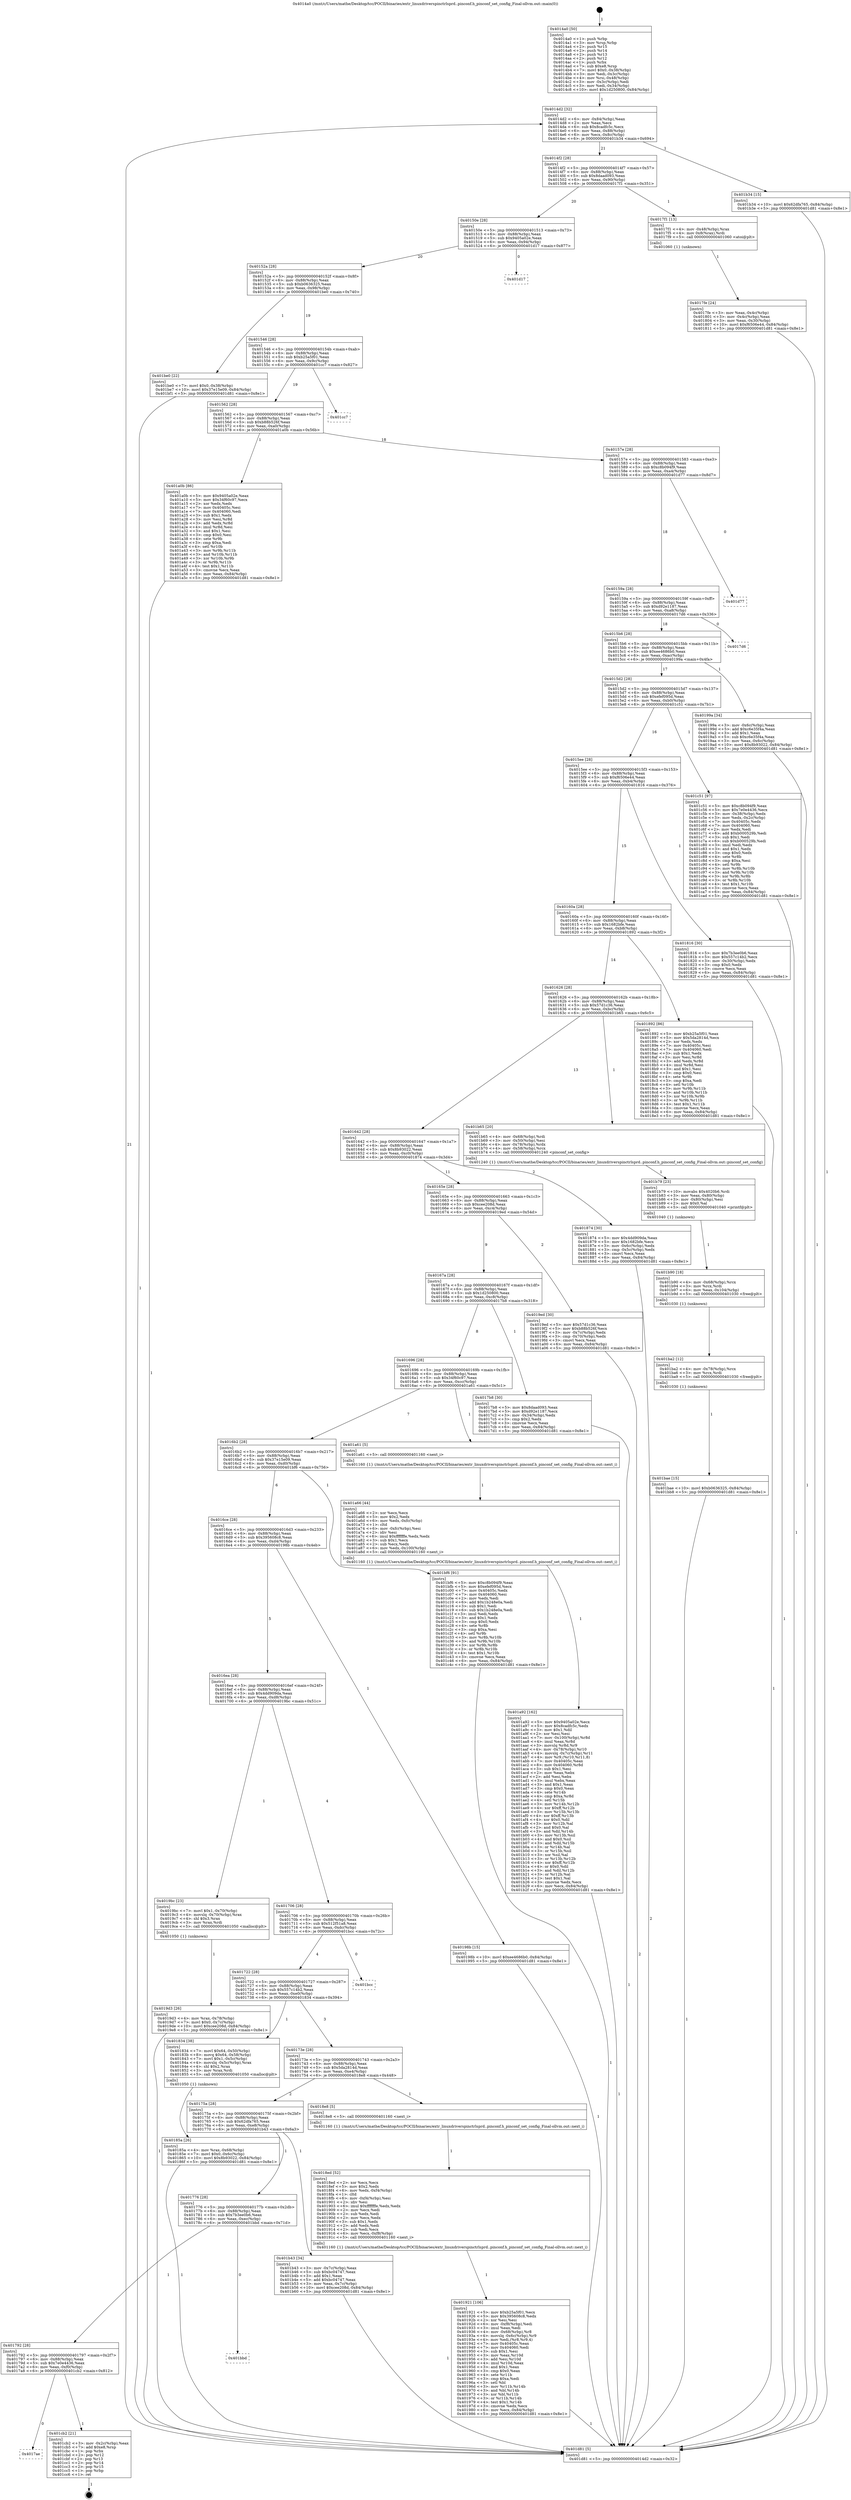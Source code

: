 digraph "0x4014a0" {
  label = "0x4014a0 (/mnt/c/Users/mathe/Desktop/tcc/POCII/binaries/extr_linuxdriverspinctrlsprd..pinconf.h_pinconf_set_config_Final-ollvm.out::main(0))"
  labelloc = "t"
  node[shape=record]

  Entry [label="",width=0.3,height=0.3,shape=circle,fillcolor=black,style=filled]
  "0x4014d2" [label="{
     0x4014d2 [32]\l
     | [instrs]\l
     &nbsp;&nbsp;0x4014d2 \<+6\>: mov -0x84(%rbp),%eax\l
     &nbsp;&nbsp;0x4014d8 \<+2\>: mov %eax,%ecx\l
     &nbsp;&nbsp;0x4014da \<+6\>: sub $0x8cadfc5c,%ecx\l
     &nbsp;&nbsp;0x4014e0 \<+6\>: mov %eax,-0x88(%rbp)\l
     &nbsp;&nbsp;0x4014e6 \<+6\>: mov %ecx,-0x8c(%rbp)\l
     &nbsp;&nbsp;0x4014ec \<+6\>: je 0000000000401b34 \<main+0x694\>\l
  }"]
  "0x401b34" [label="{
     0x401b34 [15]\l
     | [instrs]\l
     &nbsp;&nbsp;0x401b34 \<+10\>: movl $0x62dfa765,-0x84(%rbp)\l
     &nbsp;&nbsp;0x401b3e \<+5\>: jmp 0000000000401d81 \<main+0x8e1\>\l
  }"]
  "0x4014f2" [label="{
     0x4014f2 [28]\l
     | [instrs]\l
     &nbsp;&nbsp;0x4014f2 \<+5\>: jmp 00000000004014f7 \<main+0x57\>\l
     &nbsp;&nbsp;0x4014f7 \<+6\>: mov -0x88(%rbp),%eax\l
     &nbsp;&nbsp;0x4014fd \<+5\>: sub $0x8daad093,%eax\l
     &nbsp;&nbsp;0x401502 \<+6\>: mov %eax,-0x90(%rbp)\l
     &nbsp;&nbsp;0x401508 \<+6\>: je 00000000004017f1 \<main+0x351\>\l
  }"]
  Exit [label="",width=0.3,height=0.3,shape=circle,fillcolor=black,style=filled,peripheries=2]
  "0x4017f1" [label="{
     0x4017f1 [13]\l
     | [instrs]\l
     &nbsp;&nbsp;0x4017f1 \<+4\>: mov -0x48(%rbp),%rax\l
     &nbsp;&nbsp;0x4017f5 \<+4\>: mov 0x8(%rax),%rdi\l
     &nbsp;&nbsp;0x4017f9 \<+5\>: call 0000000000401060 \<atoi@plt\>\l
     | [calls]\l
     &nbsp;&nbsp;0x401060 \{1\} (unknown)\l
  }"]
  "0x40150e" [label="{
     0x40150e [28]\l
     | [instrs]\l
     &nbsp;&nbsp;0x40150e \<+5\>: jmp 0000000000401513 \<main+0x73\>\l
     &nbsp;&nbsp;0x401513 \<+6\>: mov -0x88(%rbp),%eax\l
     &nbsp;&nbsp;0x401519 \<+5\>: sub $0x9405a02e,%eax\l
     &nbsp;&nbsp;0x40151e \<+6\>: mov %eax,-0x94(%rbp)\l
     &nbsp;&nbsp;0x401524 \<+6\>: je 0000000000401d17 \<main+0x877\>\l
  }"]
  "0x4017ae" [label="{
     0x4017ae\l
  }", style=dashed]
  "0x401d17" [label="{
     0x401d17\l
  }", style=dashed]
  "0x40152a" [label="{
     0x40152a [28]\l
     | [instrs]\l
     &nbsp;&nbsp;0x40152a \<+5\>: jmp 000000000040152f \<main+0x8f\>\l
     &nbsp;&nbsp;0x40152f \<+6\>: mov -0x88(%rbp),%eax\l
     &nbsp;&nbsp;0x401535 \<+5\>: sub $0xb0636325,%eax\l
     &nbsp;&nbsp;0x40153a \<+6\>: mov %eax,-0x98(%rbp)\l
     &nbsp;&nbsp;0x401540 \<+6\>: je 0000000000401be0 \<main+0x740\>\l
  }"]
  "0x401cb2" [label="{
     0x401cb2 [21]\l
     | [instrs]\l
     &nbsp;&nbsp;0x401cb2 \<+3\>: mov -0x2c(%rbp),%eax\l
     &nbsp;&nbsp;0x401cb5 \<+7\>: add $0xe8,%rsp\l
     &nbsp;&nbsp;0x401cbc \<+1\>: pop %rbx\l
     &nbsp;&nbsp;0x401cbd \<+2\>: pop %r12\l
     &nbsp;&nbsp;0x401cbf \<+2\>: pop %r13\l
     &nbsp;&nbsp;0x401cc1 \<+2\>: pop %r14\l
     &nbsp;&nbsp;0x401cc3 \<+2\>: pop %r15\l
     &nbsp;&nbsp;0x401cc5 \<+1\>: pop %rbp\l
     &nbsp;&nbsp;0x401cc6 \<+1\>: ret\l
  }"]
  "0x401be0" [label="{
     0x401be0 [22]\l
     | [instrs]\l
     &nbsp;&nbsp;0x401be0 \<+7\>: movl $0x0,-0x38(%rbp)\l
     &nbsp;&nbsp;0x401be7 \<+10\>: movl $0x37e15e09,-0x84(%rbp)\l
     &nbsp;&nbsp;0x401bf1 \<+5\>: jmp 0000000000401d81 \<main+0x8e1\>\l
  }"]
  "0x401546" [label="{
     0x401546 [28]\l
     | [instrs]\l
     &nbsp;&nbsp;0x401546 \<+5\>: jmp 000000000040154b \<main+0xab\>\l
     &nbsp;&nbsp;0x40154b \<+6\>: mov -0x88(%rbp),%eax\l
     &nbsp;&nbsp;0x401551 \<+5\>: sub $0xb25a5f01,%eax\l
     &nbsp;&nbsp;0x401556 \<+6\>: mov %eax,-0x9c(%rbp)\l
     &nbsp;&nbsp;0x40155c \<+6\>: je 0000000000401cc7 \<main+0x827\>\l
  }"]
  "0x401792" [label="{
     0x401792 [28]\l
     | [instrs]\l
     &nbsp;&nbsp;0x401792 \<+5\>: jmp 0000000000401797 \<main+0x2f7\>\l
     &nbsp;&nbsp;0x401797 \<+6\>: mov -0x88(%rbp),%eax\l
     &nbsp;&nbsp;0x40179d \<+5\>: sub $0x7e0e4436,%eax\l
     &nbsp;&nbsp;0x4017a2 \<+6\>: mov %eax,-0xf0(%rbp)\l
     &nbsp;&nbsp;0x4017a8 \<+6\>: je 0000000000401cb2 \<main+0x812\>\l
  }"]
  "0x401cc7" [label="{
     0x401cc7\l
  }", style=dashed]
  "0x401562" [label="{
     0x401562 [28]\l
     | [instrs]\l
     &nbsp;&nbsp;0x401562 \<+5\>: jmp 0000000000401567 \<main+0xc7\>\l
     &nbsp;&nbsp;0x401567 \<+6\>: mov -0x88(%rbp),%eax\l
     &nbsp;&nbsp;0x40156d \<+5\>: sub $0xb88b526f,%eax\l
     &nbsp;&nbsp;0x401572 \<+6\>: mov %eax,-0xa0(%rbp)\l
     &nbsp;&nbsp;0x401578 \<+6\>: je 0000000000401a0b \<main+0x56b\>\l
  }"]
  "0x401bbd" [label="{
     0x401bbd\l
  }", style=dashed]
  "0x401a0b" [label="{
     0x401a0b [86]\l
     | [instrs]\l
     &nbsp;&nbsp;0x401a0b \<+5\>: mov $0x9405a02e,%eax\l
     &nbsp;&nbsp;0x401a10 \<+5\>: mov $0x34f60c97,%ecx\l
     &nbsp;&nbsp;0x401a15 \<+2\>: xor %edx,%edx\l
     &nbsp;&nbsp;0x401a17 \<+7\>: mov 0x40405c,%esi\l
     &nbsp;&nbsp;0x401a1e \<+7\>: mov 0x404060,%edi\l
     &nbsp;&nbsp;0x401a25 \<+3\>: sub $0x1,%edx\l
     &nbsp;&nbsp;0x401a28 \<+3\>: mov %esi,%r8d\l
     &nbsp;&nbsp;0x401a2b \<+3\>: add %edx,%r8d\l
     &nbsp;&nbsp;0x401a2e \<+4\>: imul %r8d,%esi\l
     &nbsp;&nbsp;0x401a32 \<+3\>: and $0x1,%esi\l
     &nbsp;&nbsp;0x401a35 \<+3\>: cmp $0x0,%esi\l
     &nbsp;&nbsp;0x401a38 \<+4\>: sete %r9b\l
     &nbsp;&nbsp;0x401a3c \<+3\>: cmp $0xa,%edi\l
     &nbsp;&nbsp;0x401a3f \<+4\>: setl %r10b\l
     &nbsp;&nbsp;0x401a43 \<+3\>: mov %r9b,%r11b\l
     &nbsp;&nbsp;0x401a46 \<+3\>: and %r10b,%r11b\l
     &nbsp;&nbsp;0x401a49 \<+3\>: xor %r10b,%r9b\l
     &nbsp;&nbsp;0x401a4c \<+3\>: or %r9b,%r11b\l
     &nbsp;&nbsp;0x401a4f \<+4\>: test $0x1,%r11b\l
     &nbsp;&nbsp;0x401a53 \<+3\>: cmovne %ecx,%eax\l
     &nbsp;&nbsp;0x401a56 \<+6\>: mov %eax,-0x84(%rbp)\l
     &nbsp;&nbsp;0x401a5c \<+5\>: jmp 0000000000401d81 \<main+0x8e1\>\l
  }"]
  "0x40157e" [label="{
     0x40157e [28]\l
     | [instrs]\l
     &nbsp;&nbsp;0x40157e \<+5\>: jmp 0000000000401583 \<main+0xe3\>\l
     &nbsp;&nbsp;0x401583 \<+6\>: mov -0x88(%rbp),%eax\l
     &nbsp;&nbsp;0x401589 \<+5\>: sub $0xc8b094f9,%eax\l
     &nbsp;&nbsp;0x40158e \<+6\>: mov %eax,-0xa4(%rbp)\l
     &nbsp;&nbsp;0x401594 \<+6\>: je 0000000000401d77 \<main+0x8d7\>\l
  }"]
  "0x401bae" [label="{
     0x401bae [15]\l
     | [instrs]\l
     &nbsp;&nbsp;0x401bae \<+10\>: movl $0xb0636325,-0x84(%rbp)\l
     &nbsp;&nbsp;0x401bb8 \<+5\>: jmp 0000000000401d81 \<main+0x8e1\>\l
  }"]
  "0x401d77" [label="{
     0x401d77\l
  }", style=dashed]
  "0x40159a" [label="{
     0x40159a [28]\l
     | [instrs]\l
     &nbsp;&nbsp;0x40159a \<+5\>: jmp 000000000040159f \<main+0xff\>\l
     &nbsp;&nbsp;0x40159f \<+6\>: mov -0x88(%rbp),%eax\l
     &nbsp;&nbsp;0x4015a5 \<+5\>: sub $0xd92e1187,%eax\l
     &nbsp;&nbsp;0x4015aa \<+6\>: mov %eax,-0xa8(%rbp)\l
     &nbsp;&nbsp;0x4015b0 \<+6\>: je 00000000004017d6 \<main+0x336\>\l
  }"]
  "0x401ba2" [label="{
     0x401ba2 [12]\l
     | [instrs]\l
     &nbsp;&nbsp;0x401ba2 \<+4\>: mov -0x78(%rbp),%rcx\l
     &nbsp;&nbsp;0x401ba6 \<+3\>: mov %rcx,%rdi\l
     &nbsp;&nbsp;0x401ba9 \<+5\>: call 0000000000401030 \<free@plt\>\l
     | [calls]\l
     &nbsp;&nbsp;0x401030 \{1\} (unknown)\l
  }"]
  "0x4017d6" [label="{
     0x4017d6\l
  }", style=dashed]
  "0x4015b6" [label="{
     0x4015b6 [28]\l
     | [instrs]\l
     &nbsp;&nbsp;0x4015b6 \<+5\>: jmp 00000000004015bb \<main+0x11b\>\l
     &nbsp;&nbsp;0x4015bb \<+6\>: mov -0x88(%rbp),%eax\l
     &nbsp;&nbsp;0x4015c1 \<+5\>: sub $0xee4686b0,%eax\l
     &nbsp;&nbsp;0x4015c6 \<+6\>: mov %eax,-0xac(%rbp)\l
     &nbsp;&nbsp;0x4015cc \<+6\>: je 000000000040199a \<main+0x4fa\>\l
  }"]
  "0x401b90" [label="{
     0x401b90 [18]\l
     | [instrs]\l
     &nbsp;&nbsp;0x401b90 \<+4\>: mov -0x68(%rbp),%rcx\l
     &nbsp;&nbsp;0x401b94 \<+3\>: mov %rcx,%rdi\l
     &nbsp;&nbsp;0x401b97 \<+6\>: mov %eax,-0x104(%rbp)\l
     &nbsp;&nbsp;0x401b9d \<+5\>: call 0000000000401030 \<free@plt\>\l
     | [calls]\l
     &nbsp;&nbsp;0x401030 \{1\} (unknown)\l
  }"]
  "0x40199a" [label="{
     0x40199a [34]\l
     | [instrs]\l
     &nbsp;&nbsp;0x40199a \<+3\>: mov -0x6c(%rbp),%eax\l
     &nbsp;&nbsp;0x40199d \<+5\>: add $0xc6e35f4a,%eax\l
     &nbsp;&nbsp;0x4019a2 \<+3\>: add $0x1,%eax\l
     &nbsp;&nbsp;0x4019a5 \<+5\>: sub $0xc6e35f4a,%eax\l
     &nbsp;&nbsp;0x4019aa \<+3\>: mov %eax,-0x6c(%rbp)\l
     &nbsp;&nbsp;0x4019ad \<+10\>: movl $0x8b93022,-0x84(%rbp)\l
     &nbsp;&nbsp;0x4019b7 \<+5\>: jmp 0000000000401d81 \<main+0x8e1\>\l
  }"]
  "0x4015d2" [label="{
     0x4015d2 [28]\l
     | [instrs]\l
     &nbsp;&nbsp;0x4015d2 \<+5\>: jmp 00000000004015d7 \<main+0x137\>\l
     &nbsp;&nbsp;0x4015d7 \<+6\>: mov -0x88(%rbp),%eax\l
     &nbsp;&nbsp;0x4015dd \<+5\>: sub $0xefef095d,%eax\l
     &nbsp;&nbsp;0x4015e2 \<+6\>: mov %eax,-0xb0(%rbp)\l
     &nbsp;&nbsp;0x4015e8 \<+6\>: je 0000000000401c51 \<main+0x7b1\>\l
  }"]
  "0x401b79" [label="{
     0x401b79 [23]\l
     | [instrs]\l
     &nbsp;&nbsp;0x401b79 \<+10\>: movabs $0x4020b6,%rdi\l
     &nbsp;&nbsp;0x401b83 \<+3\>: mov %eax,-0x80(%rbp)\l
     &nbsp;&nbsp;0x401b86 \<+3\>: mov -0x80(%rbp),%esi\l
     &nbsp;&nbsp;0x401b89 \<+2\>: mov $0x0,%al\l
     &nbsp;&nbsp;0x401b8b \<+5\>: call 0000000000401040 \<printf@plt\>\l
     | [calls]\l
     &nbsp;&nbsp;0x401040 \{1\} (unknown)\l
  }"]
  "0x401c51" [label="{
     0x401c51 [97]\l
     | [instrs]\l
     &nbsp;&nbsp;0x401c51 \<+5\>: mov $0xc8b094f9,%eax\l
     &nbsp;&nbsp;0x401c56 \<+5\>: mov $0x7e0e4436,%ecx\l
     &nbsp;&nbsp;0x401c5b \<+3\>: mov -0x38(%rbp),%edx\l
     &nbsp;&nbsp;0x401c5e \<+3\>: mov %edx,-0x2c(%rbp)\l
     &nbsp;&nbsp;0x401c61 \<+7\>: mov 0x40405c,%edx\l
     &nbsp;&nbsp;0x401c68 \<+7\>: mov 0x404060,%esi\l
     &nbsp;&nbsp;0x401c6f \<+2\>: mov %edx,%edi\l
     &nbsp;&nbsp;0x401c71 \<+6\>: add $0xb000529b,%edi\l
     &nbsp;&nbsp;0x401c77 \<+3\>: sub $0x1,%edi\l
     &nbsp;&nbsp;0x401c7a \<+6\>: sub $0xb000529b,%edi\l
     &nbsp;&nbsp;0x401c80 \<+3\>: imul %edi,%edx\l
     &nbsp;&nbsp;0x401c83 \<+3\>: and $0x1,%edx\l
     &nbsp;&nbsp;0x401c86 \<+3\>: cmp $0x0,%edx\l
     &nbsp;&nbsp;0x401c89 \<+4\>: sete %r8b\l
     &nbsp;&nbsp;0x401c8d \<+3\>: cmp $0xa,%esi\l
     &nbsp;&nbsp;0x401c90 \<+4\>: setl %r9b\l
     &nbsp;&nbsp;0x401c94 \<+3\>: mov %r8b,%r10b\l
     &nbsp;&nbsp;0x401c97 \<+3\>: and %r9b,%r10b\l
     &nbsp;&nbsp;0x401c9a \<+3\>: xor %r9b,%r8b\l
     &nbsp;&nbsp;0x401c9d \<+3\>: or %r8b,%r10b\l
     &nbsp;&nbsp;0x401ca0 \<+4\>: test $0x1,%r10b\l
     &nbsp;&nbsp;0x401ca4 \<+3\>: cmovne %ecx,%eax\l
     &nbsp;&nbsp;0x401ca7 \<+6\>: mov %eax,-0x84(%rbp)\l
     &nbsp;&nbsp;0x401cad \<+5\>: jmp 0000000000401d81 \<main+0x8e1\>\l
  }"]
  "0x4015ee" [label="{
     0x4015ee [28]\l
     | [instrs]\l
     &nbsp;&nbsp;0x4015ee \<+5\>: jmp 00000000004015f3 \<main+0x153\>\l
     &nbsp;&nbsp;0x4015f3 \<+6\>: mov -0x88(%rbp),%eax\l
     &nbsp;&nbsp;0x4015f9 \<+5\>: sub $0xf6506e44,%eax\l
     &nbsp;&nbsp;0x4015fe \<+6\>: mov %eax,-0xb4(%rbp)\l
     &nbsp;&nbsp;0x401604 \<+6\>: je 0000000000401816 \<main+0x376\>\l
  }"]
  "0x401776" [label="{
     0x401776 [28]\l
     | [instrs]\l
     &nbsp;&nbsp;0x401776 \<+5\>: jmp 000000000040177b \<main+0x2db\>\l
     &nbsp;&nbsp;0x40177b \<+6\>: mov -0x88(%rbp),%eax\l
     &nbsp;&nbsp;0x401781 \<+5\>: sub $0x7b3ee0b6,%eax\l
     &nbsp;&nbsp;0x401786 \<+6\>: mov %eax,-0xec(%rbp)\l
     &nbsp;&nbsp;0x40178c \<+6\>: je 0000000000401bbd \<main+0x71d\>\l
  }"]
  "0x401816" [label="{
     0x401816 [30]\l
     | [instrs]\l
     &nbsp;&nbsp;0x401816 \<+5\>: mov $0x7b3ee0b6,%eax\l
     &nbsp;&nbsp;0x40181b \<+5\>: mov $0x557c14b2,%ecx\l
     &nbsp;&nbsp;0x401820 \<+3\>: mov -0x30(%rbp),%edx\l
     &nbsp;&nbsp;0x401823 \<+3\>: cmp $0x0,%edx\l
     &nbsp;&nbsp;0x401826 \<+3\>: cmove %ecx,%eax\l
     &nbsp;&nbsp;0x401829 \<+6\>: mov %eax,-0x84(%rbp)\l
     &nbsp;&nbsp;0x40182f \<+5\>: jmp 0000000000401d81 \<main+0x8e1\>\l
  }"]
  "0x40160a" [label="{
     0x40160a [28]\l
     | [instrs]\l
     &nbsp;&nbsp;0x40160a \<+5\>: jmp 000000000040160f \<main+0x16f\>\l
     &nbsp;&nbsp;0x40160f \<+6\>: mov -0x88(%rbp),%eax\l
     &nbsp;&nbsp;0x401615 \<+5\>: sub $0x1682bfe,%eax\l
     &nbsp;&nbsp;0x40161a \<+6\>: mov %eax,-0xb8(%rbp)\l
     &nbsp;&nbsp;0x401620 \<+6\>: je 0000000000401892 \<main+0x3f2\>\l
  }"]
  "0x401b43" [label="{
     0x401b43 [34]\l
     | [instrs]\l
     &nbsp;&nbsp;0x401b43 \<+3\>: mov -0x7c(%rbp),%eax\l
     &nbsp;&nbsp;0x401b46 \<+5\>: sub $0xbc04747,%eax\l
     &nbsp;&nbsp;0x401b4b \<+3\>: add $0x1,%eax\l
     &nbsp;&nbsp;0x401b4e \<+5\>: add $0xbc04747,%eax\l
     &nbsp;&nbsp;0x401b53 \<+3\>: mov %eax,-0x7c(%rbp)\l
     &nbsp;&nbsp;0x401b56 \<+10\>: movl $0xcee208d,-0x84(%rbp)\l
     &nbsp;&nbsp;0x401b60 \<+5\>: jmp 0000000000401d81 \<main+0x8e1\>\l
  }"]
  "0x401892" [label="{
     0x401892 [86]\l
     | [instrs]\l
     &nbsp;&nbsp;0x401892 \<+5\>: mov $0xb25a5f01,%eax\l
     &nbsp;&nbsp;0x401897 \<+5\>: mov $0x5da2814d,%ecx\l
     &nbsp;&nbsp;0x40189c \<+2\>: xor %edx,%edx\l
     &nbsp;&nbsp;0x40189e \<+7\>: mov 0x40405c,%esi\l
     &nbsp;&nbsp;0x4018a5 \<+7\>: mov 0x404060,%edi\l
     &nbsp;&nbsp;0x4018ac \<+3\>: sub $0x1,%edx\l
     &nbsp;&nbsp;0x4018af \<+3\>: mov %esi,%r8d\l
     &nbsp;&nbsp;0x4018b2 \<+3\>: add %edx,%r8d\l
     &nbsp;&nbsp;0x4018b5 \<+4\>: imul %r8d,%esi\l
     &nbsp;&nbsp;0x4018b9 \<+3\>: and $0x1,%esi\l
     &nbsp;&nbsp;0x4018bc \<+3\>: cmp $0x0,%esi\l
     &nbsp;&nbsp;0x4018bf \<+4\>: sete %r9b\l
     &nbsp;&nbsp;0x4018c3 \<+3\>: cmp $0xa,%edi\l
     &nbsp;&nbsp;0x4018c6 \<+4\>: setl %r10b\l
     &nbsp;&nbsp;0x4018ca \<+3\>: mov %r9b,%r11b\l
     &nbsp;&nbsp;0x4018cd \<+3\>: and %r10b,%r11b\l
     &nbsp;&nbsp;0x4018d0 \<+3\>: xor %r10b,%r9b\l
     &nbsp;&nbsp;0x4018d3 \<+3\>: or %r9b,%r11b\l
     &nbsp;&nbsp;0x4018d6 \<+4\>: test $0x1,%r11b\l
     &nbsp;&nbsp;0x4018da \<+3\>: cmovne %ecx,%eax\l
     &nbsp;&nbsp;0x4018dd \<+6\>: mov %eax,-0x84(%rbp)\l
     &nbsp;&nbsp;0x4018e3 \<+5\>: jmp 0000000000401d81 \<main+0x8e1\>\l
  }"]
  "0x401626" [label="{
     0x401626 [28]\l
     | [instrs]\l
     &nbsp;&nbsp;0x401626 \<+5\>: jmp 000000000040162b \<main+0x18b\>\l
     &nbsp;&nbsp;0x40162b \<+6\>: mov -0x88(%rbp),%eax\l
     &nbsp;&nbsp;0x401631 \<+5\>: sub $0x57d1c36,%eax\l
     &nbsp;&nbsp;0x401636 \<+6\>: mov %eax,-0xbc(%rbp)\l
     &nbsp;&nbsp;0x40163c \<+6\>: je 0000000000401b65 \<main+0x6c5\>\l
  }"]
  "0x401a92" [label="{
     0x401a92 [162]\l
     | [instrs]\l
     &nbsp;&nbsp;0x401a92 \<+5\>: mov $0x9405a02e,%ecx\l
     &nbsp;&nbsp;0x401a97 \<+5\>: mov $0x8cadfc5c,%edx\l
     &nbsp;&nbsp;0x401a9c \<+3\>: mov $0x1,%dil\l
     &nbsp;&nbsp;0x401a9f \<+2\>: xor %esi,%esi\l
     &nbsp;&nbsp;0x401aa1 \<+7\>: mov -0x100(%rbp),%r8d\l
     &nbsp;&nbsp;0x401aa8 \<+4\>: imul %eax,%r8d\l
     &nbsp;&nbsp;0x401aac \<+3\>: movslq %r8d,%r9\l
     &nbsp;&nbsp;0x401aaf \<+4\>: mov -0x78(%rbp),%r10\l
     &nbsp;&nbsp;0x401ab3 \<+4\>: movslq -0x7c(%rbp),%r11\l
     &nbsp;&nbsp;0x401ab7 \<+4\>: mov %r9,(%r10,%r11,8)\l
     &nbsp;&nbsp;0x401abb \<+7\>: mov 0x40405c,%eax\l
     &nbsp;&nbsp;0x401ac2 \<+8\>: mov 0x404060,%r8d\l
     &nbsp;&nbsp;0x401aca \<+3\>: sub $0x1,%esi\l
     &nbsp;&nbsp;0x401acd \<+2\>: mov %eax,%ebx\l
     &nbsp;&nbsp;0x401acf \<+2\>: add %esi,%ebx\l
     &nbsp;&nbsp;0x401ad1 \<+3\>: imul %ebx,%eax\l
     &nbsp;&nbsp;0x401ad4 \<+3\>: and $0x1,%eax\l
     &nbsp;&nbsp;0x401ad7 \<+3\>: cmp $0x0,%eax\l
     &nbsp;&nbsp;0x401ada \<+4\>: sete %r14b\l
     &nbsp;&nbsp;0x401ade \<+4\>: cmp $0xa,%r8d\l
     &nbsp;&nbsp;0x401ae2 \<+4\>: setl %r15b\l
     &nbsp;&nbsp;0x401ae6 \<+3\>: mov %r14b,%r12b\l
     &nbsp;&nbsp;0x401ae9 \<+4\>: xor $0xff,%r12b\l
     &nbsp;&nbsp;0x401aed \<+3\>: mov %r15b,%r13b\l
     &nbsp;&nbsp;0x401af0 \<+4\>: xor $0xff,%r13b\l
     &nbsp;&nbsp;0x401af4 \<+4\>: xor $0x0,%dil\l
     &nbsp;&nbsp;0x401af8 \<+3\>: mov %r12b,%al\l
     &nbsp;&nbsp;0x401afb \<+2\>: and $0x0,%al\l
     &nbsp;&nbsp;0x401afd \<+3\>: and %dil,%r14b\l
     &nbsp;&nbsp;0x401b00 \<+3\>: mov %r13b,%sil\l
     &nbsp;&nbsp;0x401b03 \<+4\>: and $0x0,%sil\l
     &nbsp;&nbsp;0x401b07 \<+3\>: and %dil,%r15b\l
     &nbsp;&nbsp;0x401b0a \<+3\>: or %r14b,%al\l
     &nbsp;&nbsp;0x401b0d \<+3\>: or %r15b,%sil\l
     &nbsp;&nbsp;0x401b10 \<+3\>: xor %sil,%al\l
     &nbsp;&nbsp;0x401b13 \<+3\>: or %r13b,%r12b\l
     &nbsp;&nbsp;0x401b16 \<+4\>: xor $0xff,%r12b\l
     &nbsp;&nbsp;0x401b1a \<+4\>: or $0x0,%dil\l
     &nbsp;&nbsp;0x401b1e \<+3\>: and %dil,%r12b\l
     &nbsp;&nbsp;0x401b21 \<+3\>: or %r12b,%al\l
     &nbsp;&nbsp;0x401b24 \<+2\>: test $0x1,%al\l
     &nbsp;&nbsp;0x401b26 \<+3\>: cmovne %edx,%ecx\l
     &nbsp;&nbsp;0x401b29 \<+6\>: mov %ecx,-0x84(%rbp)\l
     &nbsp;&nbsp;0x401b2f \<+5\>: jmp 0000000000401d81 \<main+0x8e1\>\l
  }"]
  "0x401b65" [label="{
     0x401b65 [20]\l
     | [instrs]\l
     &nbsp;&nbsp;0x401b65 \<+4\>: mov -0x68(%rbp),%rdi\l
     &nbsp;&nbsp;0x401b69 \<+3\>: mov -0x50(%rbp),%esi\l
     &nbsp;&nbsp;0x401b6c \<+4\>: mov -0x78(%rbp),%rdx\l
     &nbsp;&nbsp;0x401b70 \<+4\>: mov -0x58(%rbp),%rcx\l
     &nbsp;&nbsp;0x401b74 \<+5\>: call 0000000000401240 \<pinconf_set_config\>\l
     | [calls]\l
     &nbsp;&nbsp;0x401240 \{1\} (/mnt/c/Users/mathe/Desktop/tcc/POCII/binaries/extr_linuxdriverspinctrlsprd..pinconf.h_pinconf_set_config_Final-ollvm.out::pinconf_set_config)\l
  }"]
  "0x401642" [label="{
     0x401642 [28]\l
     | [instrs]\l
     &nbsp;&nbsp;0x401642 \<+5\>: jmp 0000000000401647 \<main+0x1a7\>\l
     &nbsp;&nbsp;0x401647 \<+6\>: mov -0x88(%rbp),%eax\l
     &nbsp;&nbsp;0x40164d \<+5\>: sub $0x8b93022,%eax\l
     &nbsp;&nbsp;0x401652 \<+6\>: mov %eax,-0xc0(%rbp)\l
     &nbsp;&nbsp;0x401658 \<+6\>: je 0000000000401874 \<main+0x3d4\>\l
  }"]
  "0x401a66" [label="{
     0x401a66 [44]\l
     | [instrs]\l
     &nbsp;&nbsp;0x401a66 \<+2\>: xor %ecx,%ecx\l
     &nbsp;&nbsp;0x401a68 \<+5\>: mov $0x2,%edx\l
     &nbsp;&nbsp;0x401a6d \<+6\>: mov %edx,-0xfc(%rbp)\l
     &nbsp;&nbsp;0x401a73 \<+1\>: cltd\l
     &nbsp;&nbsp;0x401a74 \<+6\>: mov -0xfc(%rbp),%esi\l
     &nbsp;&nbsp;0x401a7a \<+2\>: idiv %esi\l
     &nbsp;&nbsp;0x401a7c \<+6\>: imul $0xfffffffe,%edx,%edx\l
     &nbsp;&nbsp;0x401a82 \<+3\>: sub $0x1,%ecx\l
     &nbsp;&nbsp;0x401a85 \<+2\>: sub %ecx,%edx\l
     &nbsp;&nbsp;0x401a87 \<+6\>: mov %edx,-0x100(%rbp)\l
     &nbsp;&nbsp;0x401a8d \<+5\>: call 0000000000401160 \<next_i\>\l
     | [calls]\l
     &nbsp;&nbsp;0x401160 \{1\} (/mnt/c/Users/mathe/Desktop/tcc/POCII/binaries/extr_linuxdriverspinctrlsprd..pinconf.h_pinconf_set_config_Final-ollvm.out::next_i)\l
  }"]
  "0x401874" [label="{
     0x401874 [30]\l
     | [instrs]\l
     &nbsp;&nbsp;0x401874 \<+5\>: mov $0x4dd909da,%eax\l
     &nbsp;&nbsp;0x401879 \<+5\>: mov $0x1682bfe,%ecx\l
     &nbsp;&nbsp;0x40187e \<+3\>: mov -0x6c(%rbp),%edx\l
     &nbsp;&nbsp;0x401881 \<+3\>: cmp -0x5c(%rbp),%edx\l
     &nbsp;&nbsp;0x401884 \<+3\>: cmovl %ecx,%eax\l
     &nbsp;&nbsp;0x401887 \<+6\>: mov %eax,-0x84(%rbp)\l
     &nbsp;&nbsp;0x40188d \<+5\>: jmp 0000000000401d81 \<main+0x8e1\>\l
  }"]
  "0x40165e" [label="{
     0x40165e [28]\l
     | [instrs]\l
     &nbsp;&nbsp;0x40165e \<+5\>: jmp 0000000000401663 \<main+0x1c3\>\l
     &nbsp;&nbsp;0x401663 \<+6\>: mov -0x88(%rbp),%eax\l
     &nbsp;&nbsp;0x401669 \<+5\>: sub $0xcee208d,%eax\l
     &nbsp;&nbsp;0x40166e \<+6\>: mov %eax,-0xc4(%rbp)\l
     &nbsp;&nbsp;0x401674 \<+6\>: je 00000000004019ed \<main+0x54d\>\l
  }"]
  "0x4019d3" [label="{
     0x4019d3 [26]\l
     | [instrs]\l
     &nbsp;&nbsp;0x4019d3 \<+4\>: mov %rax,-0x78(%rbp)\l
     &nbsp;&nbsp;0x4019d7 \<+7\>: movl $0x0,-0x7c(%rbp)\l
     &nbsp;&nbsp;0x4019de \<+10\>: movl $0xcee208d,-0x84(%rbp)\l
     &nbsp;&nbsp;0x4019e8 \<+5\>: jmp 0000000000401d81 \<main+0x8e1\>\l
  }"]
  "0x4019ed" [label="{
     0x4019ed [30]\l
     | [instrs]\l
     &nbsp;&nbsp;0x4019ed \<+5\>: mov $0x57d1c36,%eax\l
     &nbsp;&nbsp;0x4019f2 \<+5\>: mov $0xb88b526f,%ecx\l
     &nbsp;&nbsp;0x4019f7 \<+3\>: mov -0x7c(%rbp),%edx\l
     &nbsp;&nbsp;0x4019fa \<+3\>: cmp -0x70(%rbp),%edx\l
     &nbsp;&nbsp;0x4019fd \<+3\>: cmovl %ecx,%eax\l
     &nbsp;&nbsp;0x401a00 \<+6\>: mov %eax,-0x84(%rbp)\l
     &nbsp;&nbsp;0x401a06 \<+5\>: jmp 0000000000401d81 \<main+0x8e1\>\l
  }"]
  "0x40167a" [label="{
     0x40167a [28]\l
     | [instrs]\l
     &nbsp;&nbsp;0x40167a \<+5\>: jmp 000000000040167f \<main+0x1df\>\l
     &nbsp;&nbsp;0x40167f \<+6\>: mov -0x88(%rbp),%eax\l
     &nbsp;&nbsp;0x401685 \<+5\>: sub $0x1d250800,%eax\l
     &nbsp;&nbsp;0x40168a \<+6\>: mov %eax,-0xc8(%rbp)\l
     &nbsp;&nbsp;0x401690 \<+6\>: je 00000000004017b8 \<main+0x318\>\l
  }"]
  "0x401921" [label="{
     0x401921 [106]\l
     | [instrs]\l
     &nbsp;&nbsp;0x401921 \<+5\>: mov $0xb25a5f01,%ecx\l
     &nbsp;&nbsp;0x401926 \<+5\>: mov $0x395608c8,%edx\l
     &nbsp;&nbsp;0x40192b \<+2\>: xor %esi,%esi\l
     &nbsp;&nbsp;0x40192d \<+6\>: mov -0xf8(%rbp),%edi\l
     &nbsp;&nbsp;0x401933 \<+3\>: imul %eax,%edi\l
     &nbsp;&nbsp;0x401936 \<+4\>: mov -0x68(%rbp),%r8\l
     &nbsp;&nbsp;0x40193a \<+4\>: movslq -0x6c(%rbp),%r9\l
     &nbsp;&nbsp;0x40193e \<+4\>: mov %edi,(%r8,%r9,4)\l
     &nbsp;&nbsp;0x401942 \<+7\>: mov 0x40405c,%eax\l
     &nbsp;&nbsp;0x401949 \<+7\>: mov 0x404060,%edi\l
     &nbsp;&nbsp;0x401950 \<+3\>: sub $0x1,%esi\l
     &nbsp;&nbsp;0x401953 \<+3\>: mov %eax,%r10d\l
     &nbsp;&nbsp;0x401956 \<+3\>: add %esi,%r10d\l
     &nbsp;&nbsp;0x401959 \<+4\>: imul %r10d,%eax\l
     &nbsp;&nbsp;0x40195d \<+3\>: and $0x1,%eax\l
     &nbsp;&nbsp;0x401960 \<+3\>: cmp $0x0,%eax\l
     &nbsp;&nbsp;0x401963 \<+4\>: sete %r11b\l
     &nbsp;&nbsp;0x401967 \<+3\>: cmp $0xa,%edi\l
     &nbsp;&nbsp;0x40196a \<+3\>: setl %bl\l
     &nbsp;&nbsp;0x40196d \<+3\>: mov %r11b,%r14b\l
     &nbsp;&nbsp;0x401970 \<+3\>: and %bl,%r14b\l
     &nbsp;&nbsp;0x401973 \<+3\>: xor %bl,%r11b\l
     &nbsp;&nbsp;0x401976 \<+3\>: or %r11b,%r14b\l
     &nbsp;&nbsp;0x401979 \<+4\>: test $0x1,%r14b\l
     &nbsp;&nbsp;0x40197d \<+3\>: cmovne %edx,%ecx\l
     &nbsp;&nbsp;0x401980 \<+6\>: mov %ecx,-0x84(%rbp)\l
     &nbsp;&nbsp;0x401986 \<+5\>: jmp 0000000000401d81 \<main+0x8e1\>\l
  }"]
  "0x4017b8" [label="{
     0x4017b8 [30]\l
     | [instrs]\l
     &nbsp;&nbsp;0x4017b8 \<+5\>: mov $0x8daad093,%eax\l
     &nbsp;&nbsp;0x4017bd \<+5\>: mov $0xd92e1187,%ecx\l
     &nbsp;&nbsp;0x4017c2 \<+3\>: mov -0x34(%rbp),%edx\l
     &nbsp;&nbsp;0x4017c5 \<+3\>: cmp $0x2,%edx\l
     &nbsp;&nbsp;0x4017c8 \<+3\>: cmovne %ecx,%eax\l
     &nbsp;&nbsp;0x4017cb \<+6\>: mov %eax,-0x84(%rbp)\l
     &nbsp;&nbsp;0x4017d1 \<+5\>: jmp 0000000000401d81 \<main+0x8e1\>\l
  }"]
  "0x401696" [label="{
     0x401696 [28]\l
     | [instrs]\l
     &nbsp;&nbsp;0x401696 \<+5\>: jmp 000000000040169b \<main+0x1fb\>\l
     &nbsp;&nbsp;0x40169b \<+6\>: mov -0x88(%rbp),%eax\l
     &nbsp;&nbsp;0x4016a1 \<+5\>: sub $0x34f60c97,%eax\l
     &nbsp;&nbsp;0x4016a6 \<+6\>: mov %eax,-0xcc(%rbp)\l
     &nbsp;&nbsp;0x4016ac \<+6\>: je 0000000000401a61 \<main+0x5c1\>\l
  }"]
  "0x401d81" [label="{
     0x401d81 [5]\l
     | [instrs]\l
     &nbsp;&nbsp;0x401d81 \<+5\>: jmp 00000000004014d2 \<main+0x32\>\l
  }"]
  "0x4014a0" [label="{
     0x4014a0 [50]\l
     | [instrs]\l
     &nbsp;&nbsp;0x4014a0 \<+1\>: push %rbp\l
     &nbsp;&nbsp;0x4014a1 \<+3\>: mov %rsp,%rbp\l
     &nbsp;&nbsp;0x4014a4 \<+2\>: push %r15\l
     &nbsp;&nbsp;0x4014a6 \<+2\>: push %r14\l
     &nbsp;&nbsp;0x4014a8 \<+2\>: push %r13\l
     &nbsp;&nbsp;0x4014aa \<+2\>: push %r12\l
     &nbsp;&nbsp;0x4014ac \<+1\>: push %rbx\l
     &nbsp;&nbsp;0x4014ad \<+7\>: sub $0xe8,%rsp\l
     &nbsp;&nbsp;0x4014b4 \<+7\>: movl $0x0,-0x38(%rbp)\l
     &nbsp;&nbsp;0x4014bb \<+3\>: mov %edi,-0x3c(%rbp)\l
     &nbsp;&nbsp;0x4014be \<+4\>: mov %rsi,-0x48(%rbp)\l
     &nbsp;&nbsp;0x4014c2 \<+3\>: mov -0x3c(%rbp),%edi\l
     &nbsp;&nbsp;0x4014c5 \<+3\>: mov %edi,-0x34(%rbp)\l
     &nbsp;&nbsp;0x4014c8 \<+10\>: movl $0x1d250800,-0x84(%rbp)\l
  }"]
  "0x4017fe" [label="{
     0x4017fe [24]\l
     | [instrs]\l
     &nbsp;&nbsp;0x4017fe \<+3\>: mov %eax,-0x4c(%rbp)\l
     &nbsp;&nbsp;0x401801 \<+3\>: mov -0x4c(%rbp),%eax\l
     &nbsp;&nbsp;0x401804 \<+3\>: mov %eax,-0x30(%rbp)\l
     &nbsp;&nbsp;0x401807 \<+10\>: movl $0xf6506e44,-0x84(%rbp)\l
     &nbsp;&nbsp;0x401811 \<+5\>: jmp 0000000000401d81 \<main+0x8e1\>\l
  }"]
  "0x4018ed" [label="{
     0x4018ed [52]\l
     | [instrs]\l
     &nbsp;&nbsp;0x4018ed \<+2\>: xor %ecx,%ecx\l
     &nbsp;&nbsp;0x4018ef \<+5\>: mov $0x2,%edx\l
     &nbsp;&nbsp;0x4018f4 \<+6\>: mov %edx,-0xf4(%rbp)\l
     &nbsp;&nbsp;0x4018fa \<+1\>: cltd\l
     &nbsp;&nbsp;0x4018fb \<+6\>: mov -0xf4(%rbp),%esi\l
     &nbsp;&nbsp;0x401901 \<+2\>: idiv %esi\l
     &nbsp;&nbsp;0x401903 \<+6\>: imul $0xfffffffe,%edx,%edx\l
     &nbsp;&nbsp;0x401909 \<+2\>: mov %ecx,%edi\l
     &nbsp;&nbsp;0x40190b \<+2\>: sub %edx,%edi\l
     &nbsp;&nbsp;0x40190d \<+2\>: mov %ecx,%edx\l
     &nbsp;&nbsp;0x40190f \<+3\>: sub $0x1,%edx\l
     &nbsp;&nbsp;0x401912 \<+2\>: add %edx,%edi\l
     &nbsp;&nbsp;0x401914 \<+2\>: sub %edi,%ecx\l
     &nbsp;&nbsp;0x401916 \<+6\>: mov %ecx,-0xf8(%rbp)\l
     &nbsp;&nbsp;0x40191c \<+5\>: call 0000000000401160 \<next_i\>\l
     | [calls]\l
     &nbsp;&nbsp;0x401160 \{1\} (/mnt/c/Users/mathe/Desktop/tcc/POCII/binaries/extr_linuxdriverspinctrlsprd..pinconf.h_pinconf_set_config_Final-ollvm.out::next_i)\l
  }"]
  "0x401a61" [label="{
     0x401a61 [5]\l
     | [instrs]\l
     &nbsp;&nbsp;0x401a61 \<+5\>: call 0000000000401160 \<next_i\>\l
     | [calls]\l
     &nbsp;&nbsp;0x401160 \{1\} (/mnt/c/Users/mathe/Desktop/tcc/POCII/binaries/extr_linuxdriverspinctrlsprd..pinconf.h_pinconf_set_config_Final-ollvm.out::next_i)\l
  }"]
  "0x4016b2" [label="{
     0x4016b2 [28]\l
     | [instrs]\l
     &nbsp;&nbsp;0x4016b2 \<+5\>: jmp 00000000004016b7 \<main+0x217\>\l
     &nbsp;&nbsp;0x4016b7 \<+6\>: mov -0x88(%rbp),%eax\l
     &nbsp;&nbsp;0x4016bd \<+5\>: sub $0x37e15e09,%eax\l
     &nbsp;&nbsp;0x4016c2 \<+6\>: mov %eax,-0xd0(%rbp)\l
     &nbsp;&nbsp;0x4016c8 \<+6\>: je 0000000000401bf6 \<main+0x756\>\l
  }"]
  "0x40175a" [label="{
     0x40175a [28]\l
     | [instrs]\l
     &nbsp;&nbsp;0x40175a \<+5\>: jmp 000000000040175f \<main+0x2bf\>\l
     &nbsp;&nbsp;0x40175f \<+6\>: mov -0x88(%rbp),%eax\l
     &nbsp;&nbsp;0x401765 \<+5\>: sub $0x62dfa765,%eax\l
     &nbsp;&nbsp;0x40176a \<+6\>: mov %eax,-0xe8(%rbp)\l
     &nbsp;&nbsp;0x401770 \<+6\>: je 0000000000401b43 \<main+0x6a3\>\l
  }"]
  "0x401bf6" [label="{
     0x401bf6 [91]\l
     | [instrs]\l
     &nbsp;&nbsp;0x401bf6 \<+5\>: mov $0xc8b094f9,%eax\l
     &nbsp;&nbsp;0x401bfb \<+5\>: mov $0xefef095d,%ecx\l
     &nbsp;&nbsp;0x401c00 \<+7\>: mov 0x40405c,%edx\l
     &nbsp;&nbsp;0x401c07 \<+7\>: mov 0x404060,%esi\l
     &nbsp;&nbsp;0x401c0e \<+2\>: mov %edx,%edi\l
     &nbsp;&nbsp;0x401c10 \<+6\>: add $0x1b248e0a,%edi\l
     &nbsp;&nbsp;0x401c16 \<+3\>: sub $0x1,%edi\l
     &nbsp;&nbsp;0x401c19 \<+6\>: sub $0x1b248e0a,%edi\l
     &nbsp;&nbsp;0x401c1f \<+3\>: imul %edi,%edx\l
     &nbsp;&nbsp;0x401c22 \<+3\>: and $0x1,%edx\l
     &nbsp;&nbsp;0x401c25 \<+3\>: cmp $0x0,%edx\l
     &nbsp;&nbsp;0x401c28 \<+4\>: sete %r8b\l
     &nbsp;&nbsp;0x401c2c \<+3\>: cmp $0xa,%esi\l
     &nbsp;&nbsp;0x401c2f \<+4\>: setl %r9b\l
     &nbsp;&nbsp;0x401c33 \<+3\>: mov %r8b,%r10b\l
     &nbsp;&nbsp;0x401c36 \<+3\>: and %r9b,%r10b\l
     &nbsp;&nbsp;0x401c39 \<+3\>: xor %r9b,%r8b\l
     &nbsp;&nbsp;0x401c3c \<+3\>: or %r8b,%r10b\l
     &nbsp;&nbsp;0x401c3f \<+4\>: test $0x1,%r10b\l
     &nbsp;&nbsp;0x401c43 \<+3\>: cmovne %ecx,%eax\l
     &nbsp;&nbsp;0x401c46 \<+6\>: mov %eax,-0x84(%rbp)\l
     &nbsp;&nbsp;0x401c4c \<+5\>: jmp 0000000000401d81 \<main+0x8e1\>\l
  }"]
  "0x4016ce" [label="{
     0x4016ce [28]\l
     | [instrs]\l
     &nbsp;&nbsp;0x4016ce \<+5\>: jmp 00000000004016d3 \<main+0x233\>\l
     &nbsp;&nbsp;0x4016d3 \<+6\>: mov -0x88(%rbp),%eax\l
     &nbsp;&nbsp;0x4016d9 \<+5\>: sub $0x395608c8,%eax\l
     &nbsp;&nbsp;0x4016de \<+6\>: mov %eax,-0xd4(%rbp)\l
     &nbsp;&nbsp;0x4016e4 \<+6\>: je 000000000040198b \<main+0x4eb\>\l
  }"]
  "0x4018e8" [label="{
     0x4018e8 [5]\l
     | [instrs]\l
     &nbsp;&nbsp;0x4018e8 \<+5\>: call 0000000000401160 \<next_i\>\l
     | [calls]\l
     &nbsp;&nbsp;0x401160 \{1\} (/mnt/c/Users/mathe/Desktop/tcc/POCII/binaries/extr_linuxdriverspinctrlsprd..pinconf.h_pinconf_set_config_Final-ollvm.out::next_i)\l
  }"]
  "0x40198b" [label="{
     0x40198b [15]\l
     | [instrs]\l
     &nbsp;&nbsp;0x40198b \<+10\>: movl $0xee4686b0,-0x84(%rbp)\l
     &nbsp;&nbsp;0x401995 \<+5\>: jmp 0000000000401d81 \<main+0x8e1\>\l
  }"]
  "0x4016ea" [label="{
     0x4016ea [28]\l
     | [instrs]\l
     &nbsp;&nbsp;0x4016ea \<+5\>: jmp 00000000004016ef \<main+0x24f\>\l
     &nbsp;&nbsp;0x4016ef \<+6\>: mov -0x88(%rbp),%eax\l
     &nbsp;&nbsp;0x4016f5 \<+5\>: sub $0x4dd909da,%eax\l
     &nbsp;&nbsp;0x4016fa \<+6\>: mov %eax,-0xd8(%rbp)\l
     &nbsp;&nbsp;0x401700 \<+6\>: je 00000000004019bc \<main+0x51c\>\l
  }"]
  "0x40185a" [label="{
     0x40185a [26]\l
     | [instrs]\l
     &nbsp;&nbsp;0x40185a \<+4\>: mov %rax,-0x68(%rbp)\l
     &nbsp;&nbsp;0x40185e \<+7\>: movl $0x0,-0x6c(%rbp)\l
     &nbsp;&nbsp;0x401865 \<+10\>: movl $0x8b93022,-0x84(%rbp)\l
     &nbsp;&nbsp;0x40186f \<+5\>: jmp 0000000000401d81 \<main+0x8e1\>\l
  }"]
  "0x4019bc" [label="{
     0x4019bc [23]\l
     | [instrs]\l
     &nbsp;&nbsp;0x4019bc \<+7\>: movl $0x1,-0x70(%rbp)\l
     &nbsp;&nbsp;0x4019c3 \<+4\>: movslq -0x70(%rbp),%rax\l
     &nbsp;&nbsp;0x4019c7 \<+4\>: shl $0x3,%rax\l
     &nbsp;&nbsp;0x4019cb \<+3\>: mov %rax,%rdi\l
     &nbsp;&nbsp;0x4019ce \<+5\>: call 0000000000401050 \<malloc@plt\>\l
     | [calls]\l
     &nbsp;&nbsp;0x401050 \{1\} (unknown)\l
  }"]
  "0x401706" [label="{
     0x401706 [28]\l
     | [instrs]\l
     &nbsp;&nbsp;0x401706 \<+5\>: jmp 000000000040170b \<main+0x26b\>\l
     &nbsp;&nbsp;0x40170b \<+6\>: mov -0x88(%rbp),%eax\l
     &nbsp;&nbsp;0x401711 \<+5\>: sub $0x512f51a8,%eax\l
     &nbsp;&nbsp;0x401716 \<+6\>: mov %eax,-0xdc(%rbp)\l
     &nbsp;&nbsp;0x40171c \<+6\>: je 0000000000401bcc \<main+0x72c\>\l
  }"]
  "0x40173e" [label="{
     0x40173e [28]\l
     | [instrs]\l
     &nbsp;&nbsp;0x40173e \<+5\>: jmp 0000000000401743 \<main+0x2a3\>\l
     &nbsp;&nbsp;0x401743 \<+6\>: mov -0x88(%rbp),%eax\l
     &nbsp;&nbsp;0x401749 \<+5\>: sub $0x5da2814d,%eax\l
     &nbsp;&nbsp;0x40174e \<+6\>: mov %eax,-0xe4(%rbp)\l
     &nbsp;&nbsp;0x401754 \<+6\>: je 00000000004018e8 \<main+0x448\>\l
  }"]
  "0x401bcc" [label="{
     0x401bcc\l
  }", style=dashed]
  "0x401722" [label="{
     0x401722 [28]\l
     | [instrs]\l
     &nbsp;&nbsp;0x401722 \<+5\>: jmp 0000000000401727 \<main+0x287\>\l
     &nbsp;&nbsp;0x401727 \<+6\>: mov -0x88(%rbp),%eax\l
     &nbsp;&nbsp;0x40172d \<+5\>: sub $0x557c14b2,%eax\l
     &nbsp;&nbsp;0x401732 \<+6\>: mov %eax,-0xe0(%rbp)\l
     &nbsp;&nbsp;0x401738 \<+6\>: je 0000000000401834 \<main+0x394\>\l
  }"]
  "0x401834" [label="{
     0x401834 [38]\l
     | [instrs]\l
     &nbsp;&nbsp;0x401834 \<+7\>: movl $0x64,-0x50(%rbp)\l
     &nbsp;&nbsp;0x40183b \<+8\>: movq $0x64,-0x58(%rbp)\l
     &nbsp;&nbsp;0x401843 \<+7\>: movl $0x1,-0x5c(%rbp)\l
     &nbsp;&nbsp;0x40184a \<+4\>: movslq -0x5c(%rbp),%rax\l
     &nbsp;&nbsp;0x40184e \<+4\>: shl $0x2,%rax\l
     &nbsp;&nbsp;0x401852 \<+3\>: mov %rax,%rdi\l
     &nbsp;&nbsp;0x401855 \<+5\>: call 0000000000401050 \<malloc@plt\>\l
     | [calls]\l
     &nbsp;&nbsp;0x401050 \{1\} (unknown)\l
  }"]
  Entry -> "0x4014a0" [label=" 1"]
  "0x4014d2" -> "0x401b34" [label=" 1"]
  "0x4014d2" -> "0x4014f2" [label=" 21"]
  "0x401cb2" -> Exit [label=" 1"]
  "0x4014f2" -> "0x4017f1" [label=" 1"]
  "0x4014f2" -> "0x40150e" [label=" 20"]
  "0x401792" -> "0x4017ae" [label=" 0"]
  "0x40150e" -> "0x401d17" [label=" 0"]
  "0x40150e" -> "0x40152a" [label=" 20"]
  "0x401792" -> "0x401cb2" [label=" 1"]
  "0x40152a" -> "0x401be0" [label=" 1"]
  "0x40152a" -> "0x401546" [label=" 19"]
  "0x401776" -> "0x401792" [label=" 1"]
  "0x401546" -> "0x401cc7" [label=" 0"]
  "0x401546" -> "0x401562" [label=" 19"]
  "0x401776" -> "0x401bbd" [label=" 0"]
  "0x401562" -> "0x401a0b" [label=" 1"]
  "0x401562" -> "0x40157e" [label=" 18"]
  "0x401c51" -> "0x401d81" [label=" 1"]
  "0x40157e" -> "0x401d77" [label=" 0"]
  "0x40157e" -> "0x40159a" [label=" 18"]
  "0x401bf6" -> "0x401d81" [label=" 1"]
  "0x40159a" -> "0x4017d6" [label=" 0"]
  "0x40159a" -> "0x4015b6" [label=" 18"]
  "0x401be0" -> "0x401d81" [label=" 1"]
  "0x4015b6" -> "0x40199a" [label=" 1"]
  "0x4015b6" -> "0x4015d2" [label=" 17"]
  "0x401bae" -> "0x401d81" [label=" 1"]
  "0x4015d2" -> "0x401c51" [label=" 1"]
  "0x4015d2" -> "0x4015ee" [label=" 16"]
  "0x401ba2" -> "0x401bae" [label=" 1"]
  "0x4015ee" -> "0x401816" [label=" 1"]
  "0x4015ee" -> "0x40160a" [label=" 15"]
  "0x401b90" -> "0x401ba2" [label=" 1"]
  "0x40160a" -> "0x401892" [label=" 1"]
  "0x40160a" -> "0x401626" [label=" 14"]
  "0x401b79" -> "0x401b90" [label=" 1"]
  "0x401626" -> "0x401b65" [label=" 1"]
  "0x401626" -> "0x401642" [label=" 13"]
  "0x401b43" -> "0x401d81" [label=" 1"]
  "0x401642" -> "0x401874" [label=" 2"]
  "0x401642" -> "0x40165e" [label=" 11"]
  "0x40175a" -> "0x401776" [label=" 1"]
  "0x40165e" -> "0x4019ed" [label=" 2"]
  "0x40165e" -> "0x40167a" [label=" 9"]
  "0x40175a" -> "0x401b43" [label=" 1"]
  "0x40167a" -> "0x4017b8" [label=" 1"]
  "0x40167a" -> "0x401696" [label=" 8"]
  "0x4017b8" -> "0x401d81" [label=" 1"]
  "0x4014a0" -> "0x4014d2" [label=" 1"]
  "0x401d81" -> "0x4014d2" [label=" 21"]
  "0x4017f1" -> "0x4017fe" [label=" 1"]
  "0x4017fe" -> "0x401d81" [label=" 1"]
  "0x401816" -> "0x401d81" [label=" 1"]
  "0x401b65" -> "0x401b79" [label=" 1"]
  "0x401696" -> "0x401a61" [label=" 1"]
  "0x401696" -> "0x4016b2" [label=" 7"]
  "0x401b34" -> "0x401d81" [label=" 1"]
  "0x4016b2" -> "0x401bf6" [label=" 1"]
  "0x4016b2" -> "0x4016ce" [label=" 6"]
  "0x401a92" -> "0x401d81" [label=" 1"]
  "0x4016ce" -> "0x40198b" [label=" 1"]
  "0x4016ce" -> "0x4016ea" [label=" 5"]
  "0x401a66" -> "0x401a92" [label=" 1"]
  "0x4016ea" -> "0x4019bc" [label=" 1"]
  "0x4016ea" -> "0x401706" [label=" 4"]
  "0x401a0b" -> "0x401d81" [label=" 1"]
  "0x401706" -> "0x401bcc" [label=" 0"]
  "0x401706" -> "0x401722" [label=" 4"]
  "0x4019ed" -> "0x401d81" [label=" 2"]
  "0x401722" -> "0x401834" [label=" 1"]
  "0x401722" -> "0x40173e" [label=" 3"]
  "0x401834" -> "0x40185a" [label=" 1"]
  "0x40185a" -> "0x401d81" [label=" 1"]
  "0x401874" -> "0x401d81" [label=" 2"]
  "0x401892" -> "0x401d81" [label=" 1"]
  "0x401a61" -> "0x401a66" [label=" 1"]
  "0x40173e" -> "0x4018e8" [label=" 1"]
  "0x40173e" -> "0x40175a" [label=" 2"]
  "0x4018e8" -> "0x4018ed" [label=" 1"]
  "0x4018ed" -> "0x401921" [label=" 1"]
  "0x401921" -> "0x401d81" [label=" 1"]
  "0x40198b" -> "0x401d81" [label=" 1"]
  "0x40199a" -> "0x401d81" [label=" 1"]
  "0x4019bc" -> "0x4019d3" [label=" 1"]
  "0x4019d3" -> "0x401d81" [label=" 1"]
}
